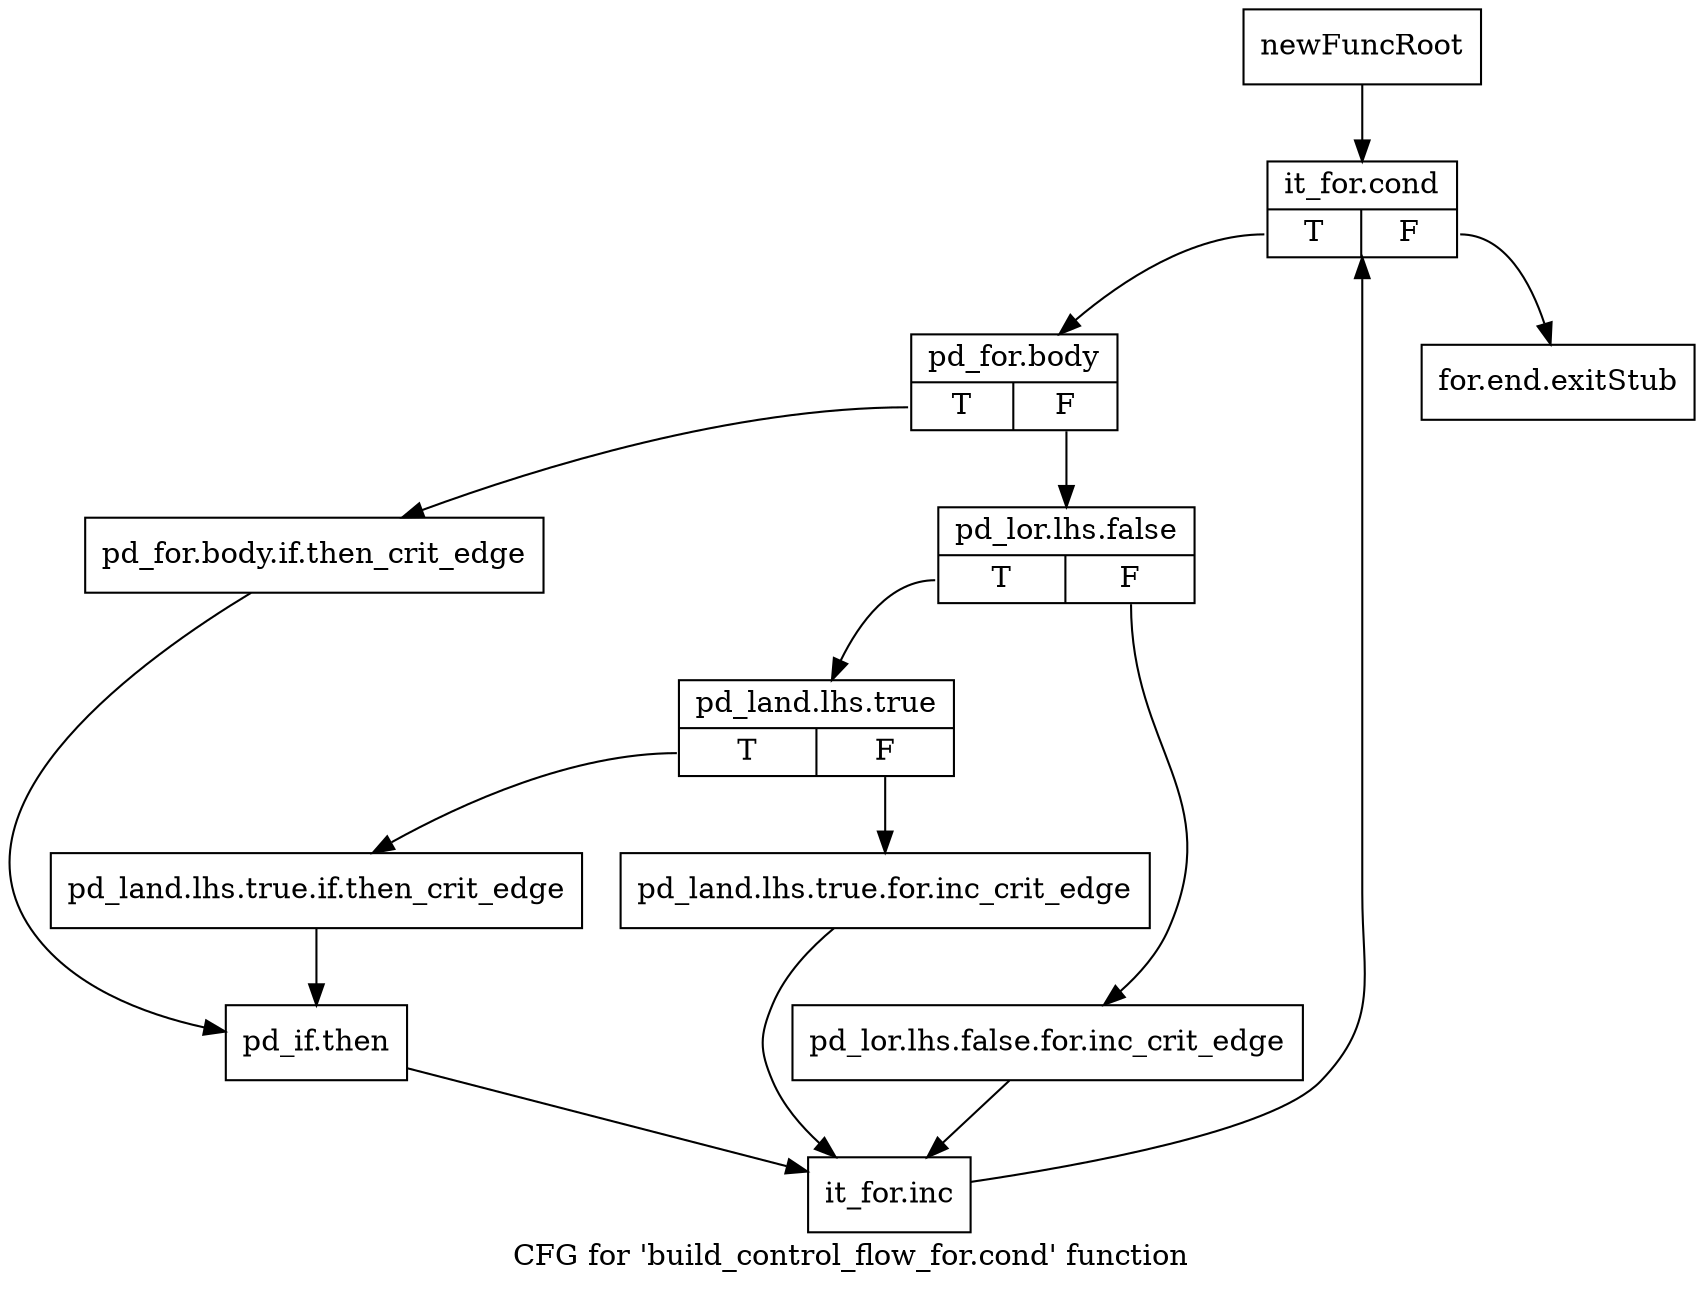 digraph "CFG for 'build_control_flow_for.cond' function" {
	label="CFG for 'build_control_flow_for.cond' function";

	Node0xc1b2640 [shape=record,label="{newFuncRoot}"];
	Node0xc1b2640 -> Node0xc229770;
	Node0xc229720 [shape=record,label="{for.end.exitStub}"];
	Node0xc229770 [shape=record,label="{it_for.cond|{<s0>T|<s1>F}}"];
	Node0xc229770:s0 -> Node0xc2297c0;
	Node0xc229770:s1 -> Node0xc229720;
	Node0xc2297c0 [shape=record,label="{pd_for.body|{<s0>T|<s1>F}}"];
	Node0xc2297c0:s0 -> Node0xc2299a0;
	Node0xc2297c0:s1 -> Node0xc229810;
	Node0xc229810 [shape=record,label="{pd_lor.lhs.false|{<s0>T|<s1>F}}"];
	Node0xc229810:s0 -> Node0xc2298b0;
	Node0xc229810:s1 -> Node0xc229860;
	Node0xc229860 [shape=record,label="{pd_lor.lhs.false.for.inc_crit_edge}"];
	Node0xc229860 -> Node0xc229a40;
	Node0xc2298b0 [shape=record,label="{pd_land.lhs.true|{<s0>T|<s1>F}}"];
	Node0xc2298b0:s0 -> Node0xc229950;
	Node0xc2298b0:s1 -> Node0xc229900;
	Node0xc229900 [shape=record,label="{pd_land.lhs.true.for.inc_crit_edge}"];
	Node0xc229900 -> Node0xc229a40;
	Node0xc229950 [shape=record,label="{pd_land.lhs.true.if.then_crit_edge}"];
	Node0xc229950 -> Node0xc2299f0;
	Node0xc2299a0 [shape=record,label="{pd_for.body.if.then_crit_edge}"];
	Node0xc2299a0 -> Node0xc2299f0;
	Node0xc2299f0 [shape=record,label="{pd_if.then}"];
	Node0xc2299f0 -> Node0xc229a40;
	Node0xc229a40 [shape=record,label="{it_for.inc}"];
	Node0xc229a40 -> Node0xc229770;
}
